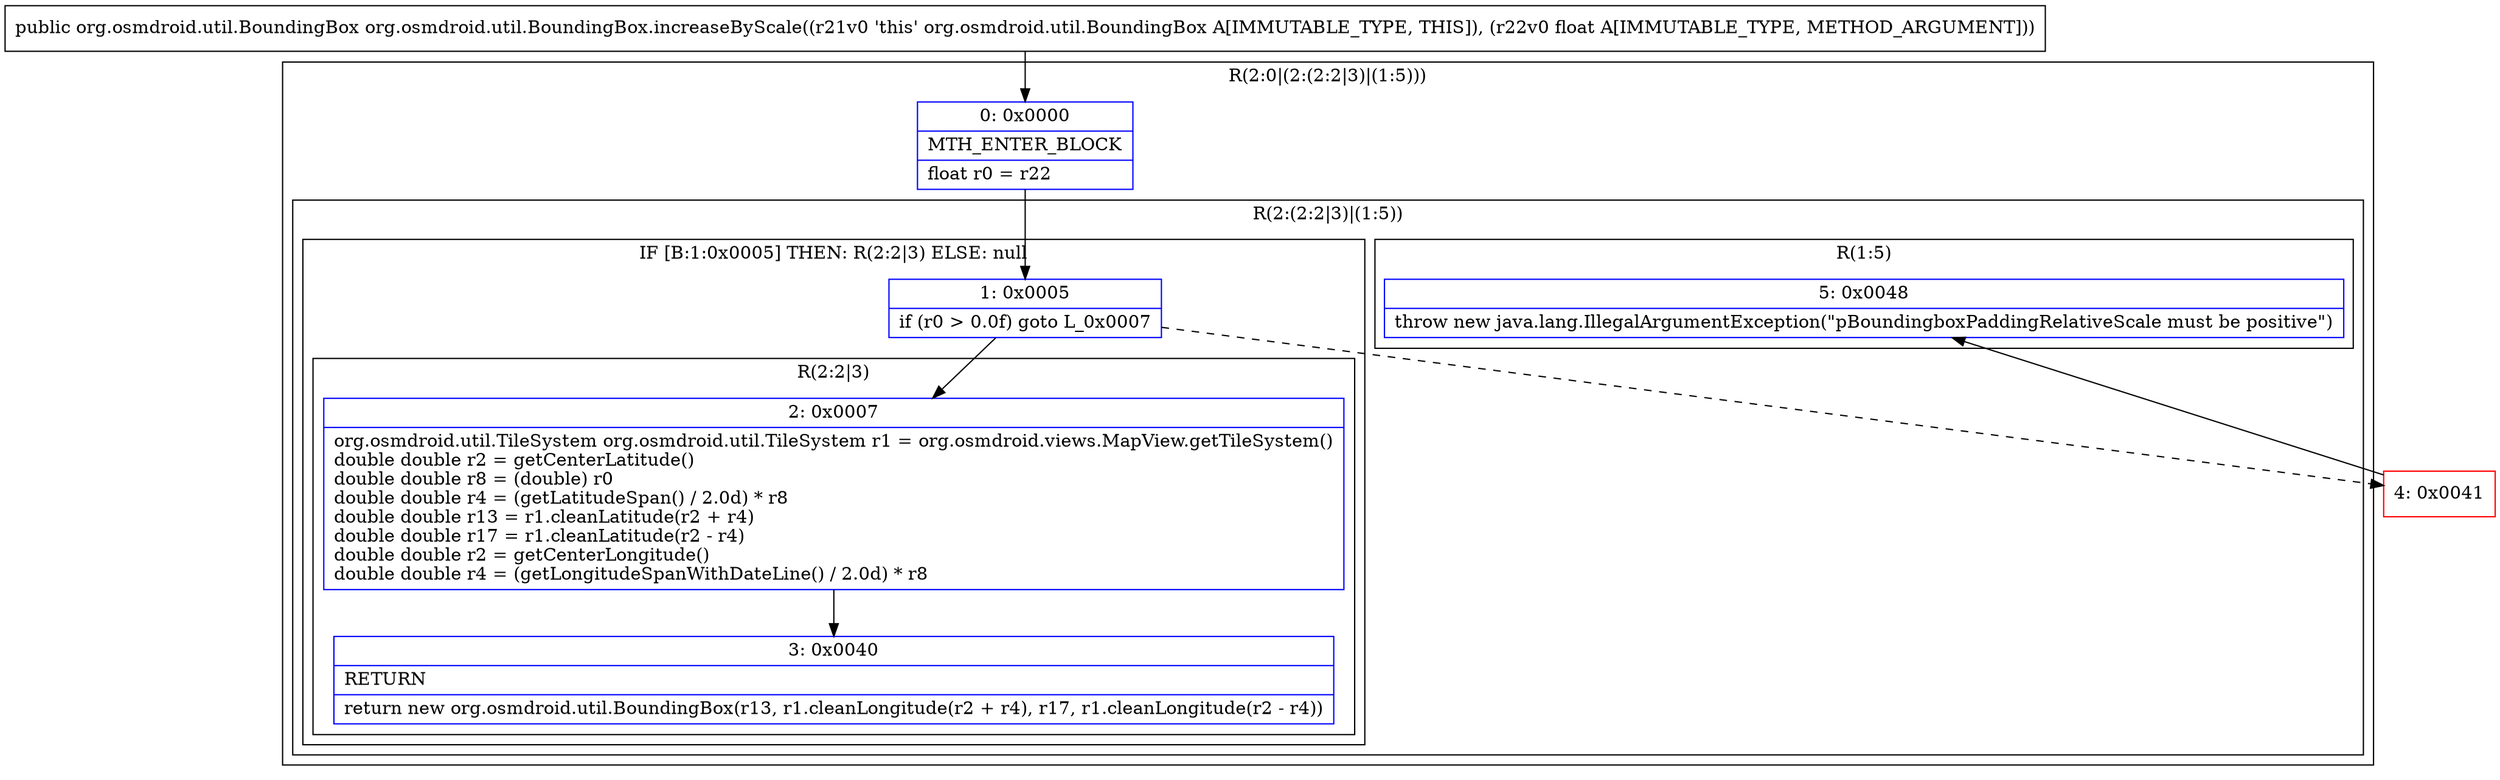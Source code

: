 digraph "CFG fororg.osmdroid.util.BoundingBox.increaseByScale(F)Lorg\/osmdroid\/util\/BoundingBox;" {
subgraph cluster_Region_1401427412 {
label = "R(2:0|(2:(2:2|3)|(1:5)))";
node [shape=record,color=blue];
Node_0 [shape=record,label="{0\:\ 0x0000|MTH_ENTER_BLOCK\l|float r0 = r22\l}"];
subgraph cluster_Region_1769341891 {
label = "R(2:(2:2|3)|(1:5))";
node [shape=record,color=blue];
subgraph cluster_IfRegion_1156349305 {
label = "IF [B:1:0x0005] THEN: R(2:2|3) ELSE: null";
node [shape=record,color=blue];
Node_1 [shape=record,label="{1\:\ 0x0005|if (r0 \> 0.0f) goto L_0x0007\l}"];
subgraph cluster_Region_585181361 {
label = "R(2:2|3)";
node [shape=record,color=blue];
Node_2 [shape=record,label="{2\:\ 0x0007|org.osmdroid.util.TileSystem org.osmdroid.util.TileSystem r1 = org.osmdroid.views.MapView.getTileSystem()\ldouble double r2 = getCenterLatitude()\ldouble double r8 = (double) r0\ldouble double r4 = (getLatitudeSpan() \/ 2.0d) * r8\ldouble double r13 = r1.cleanLatitude(r2 + r4)\ldouble double r17 = r1.cleanLatitude(r2 \- r4)\ldouble double r2 = getCenterLongitude()\ldouble double r4 = (getLongitudeSpanWithDateLine() \/ 2.0d) * r8\l}"];
Node_3 [shape=record,label="{3\:\ 0x0040|RETURN\l|return new org.osmdroid.util.BoundingBox(r13, r1.cleanLongitude(r2 + r4), r17, r1.cleanLongitude(r2 \- r4))\l}"];
}
}
subgraph cluster_Region_536546671 {
label = "R(1:5)";
node [shape=record,color=blue];
Node_5 [shape=record,label="{5\:\ 0x0048|throw new java.lang.IllegalArgumentException(\"pBoundingboxPaddingRelativeScale must be positive\")\l}"];
}
}
}
Node_4 [shape=record,color=red,label="{4\:\ 0x0041}"];
MethodNode[shape=record,label="{public org.osmdroid.util.BoundingBox org.osmdroid.util.BoundingBox.increaseByScale((r21v0 'this' org.osmdroid.util.BoundingBox A[IMMUTABLE_TYPE, THIS]), (r22v0 float A[IMMUTABLE_TYPE, METHOD_ARGUMENT])) }"];
MethodNode -> Node_0;
Node_0 -> Node_1;
Node_1 -> Node_2;
Node_1 -> Node_4[style=dashed];
Node_2 -> Node_3;
Node_4 -> Node_5;
}

